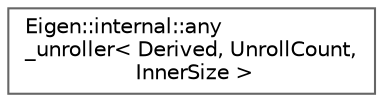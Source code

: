 digraph "Graphical Class Hierarchy"
{
 // LATEX_PDF_SIZE
  bgcolor="transparent";
  edge [fontname=Helvetica,fontsize=10,labelfontname=Helvetica,labelfontsize=10];
  node [fontname=Helvetica,fontsize=10,shape=box,height=0.2,width=0.4];
  rankdir="LR";
  Node0 [id="Node000000",label="Eigen::internal::any\l_unroller\< Derived, UnrollCount,\l InnerSize \>",height=0.2,width=0.4,color="grey40", fillcolor="white", style="filled",URL="$structEigen_1_1internal_1_1any__unroller.html",tooltip=" "];
}

